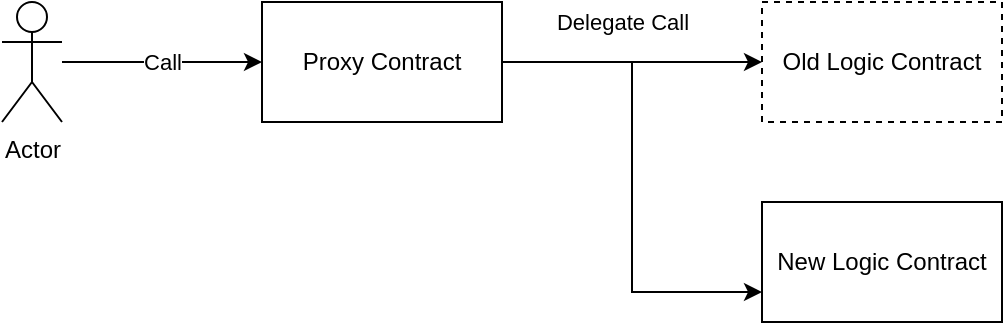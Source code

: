 <mxfile version="16.5.2" type="github">
  <diagram id="qmSMYNQI2_1kewA7SLjB" name="Page-1">
    <mxGraphModel dx="946" dy="500" grid="1" gridSize="10" guides="1" tooltips="1" connect="1" arrows="1" fold="1" page="1" pageScale="1" pageWidth="850" pageHeight="1100" math="0" shadow="0">
      <root>
        <mxCell id="0" />
        <mxCell id="1" parent="0" />
        <mxCell id="OpJOFbmrDEtBV6ml9rER-8" value="Call" style="edgeStyle=orthogonalEdgeStyle;rounded=0;orthogonalLoop=1;jettySize=auto;html=1;entryX=0;entryY=0.5;entryDx=0;entryDy=0;" edge="1" parent="1" source="OpJOFbmrDEtBV6ml9rER-1" target="OpJOFbmrDEtBV6ml9rER-3">
          <mxGeometry relative="1" as="geometry" />
        </mxCell>
        <mxCell id="OpJOFbmrDEtBV6ml9rER-1" value="Actor" style="shape=umlActor;verticalLabelPosition=bottom;verticalAlign=top;html=1;outlineConnect=0;" vertex="1" parent="1">
          <mxGeometry x="160" y="240" width="30" height="60" as="geometry" />
        </mxCell>
        <mxCell id="OpJOFbmrDEtBV6ml9rER-2" value="Old Logic Contract" style="rounded=0;whiteSpace=wrap;html=1;dashed=1;" vertex="1" parent="1">
          <mxGeometry x="540" y="240" width="120" height="60" as="geometry" />
        </mxCell>
        <mxCell id="OpJOFbmrDEtBV6ml9rER-4" style="edgeStyle=orthogonalEdgeStyle;rounded=0;orthogonalLoop=1;jettySize=auto;html=1;" edge="1" parent="1" source="OpJOFbmrDEtBV6ml9rER-3" target="OpJOFbmrDEtBV6ml9rER-2">
          <mxGeometry relative="1" as="geometry" />
        </mxCell>
        <mxCell id="OpJOFbmrDEtBV6ml9rER-7" value="Delegate Call" style="edgeLabel;html=1;align=center;verticalAlign=middle;resizable=0;points=[];" vertex="1" connectable="0" parent="OpJOFbmrDEtBV6ml9rER-4">
          <mxGeometry x="-0.08" y="-1" relative="1" as="geometry">
            <mxPoint y="-21" as="offset" />
          </mxGeometry>
        </mxCell>
        <mxCell id="OpJOFbmrDEtBV6ml9rER-16" style="edgeStyle=orthogonalEdgeStyle;rounded=0;orthogonalLoop=1;jettySize=auto;html=1;entryX=0;entryY=0.75;entryDx=0;entryDy=0;" edge="1" parent="1" source="OpJOFbmrDEtBV6ml9rER-3" target="OpJOFbmrDEtBV6ml9rER-10">
          <mxGeometry relative="1" as="geometry" />
        </mxCell>
        <mxCell id="OpJOFbmrDEtBV6ml9rER-3" value="Proxy Contract" style="rounded=0;whiteSpace=wrap;html=1;" vertex="1" parent="1">
          <mxGeometry x="290" y="240" width="120" height="60" as="geometry" />
        </mxCell>
        <mxCell id="OpJOFbmrDEtBV6ml9rER-10" value="New Logic Contract" style="rounded=0;whiteSpace=wrap;html=1;" vertex="1" parent="1">
          <mxGeometry x="540" y="340" width="120" height="60" as="geometry" />
        </mxCell>
      </root>
    </mxGraphModel>
  </diagram>
</mxfile>
